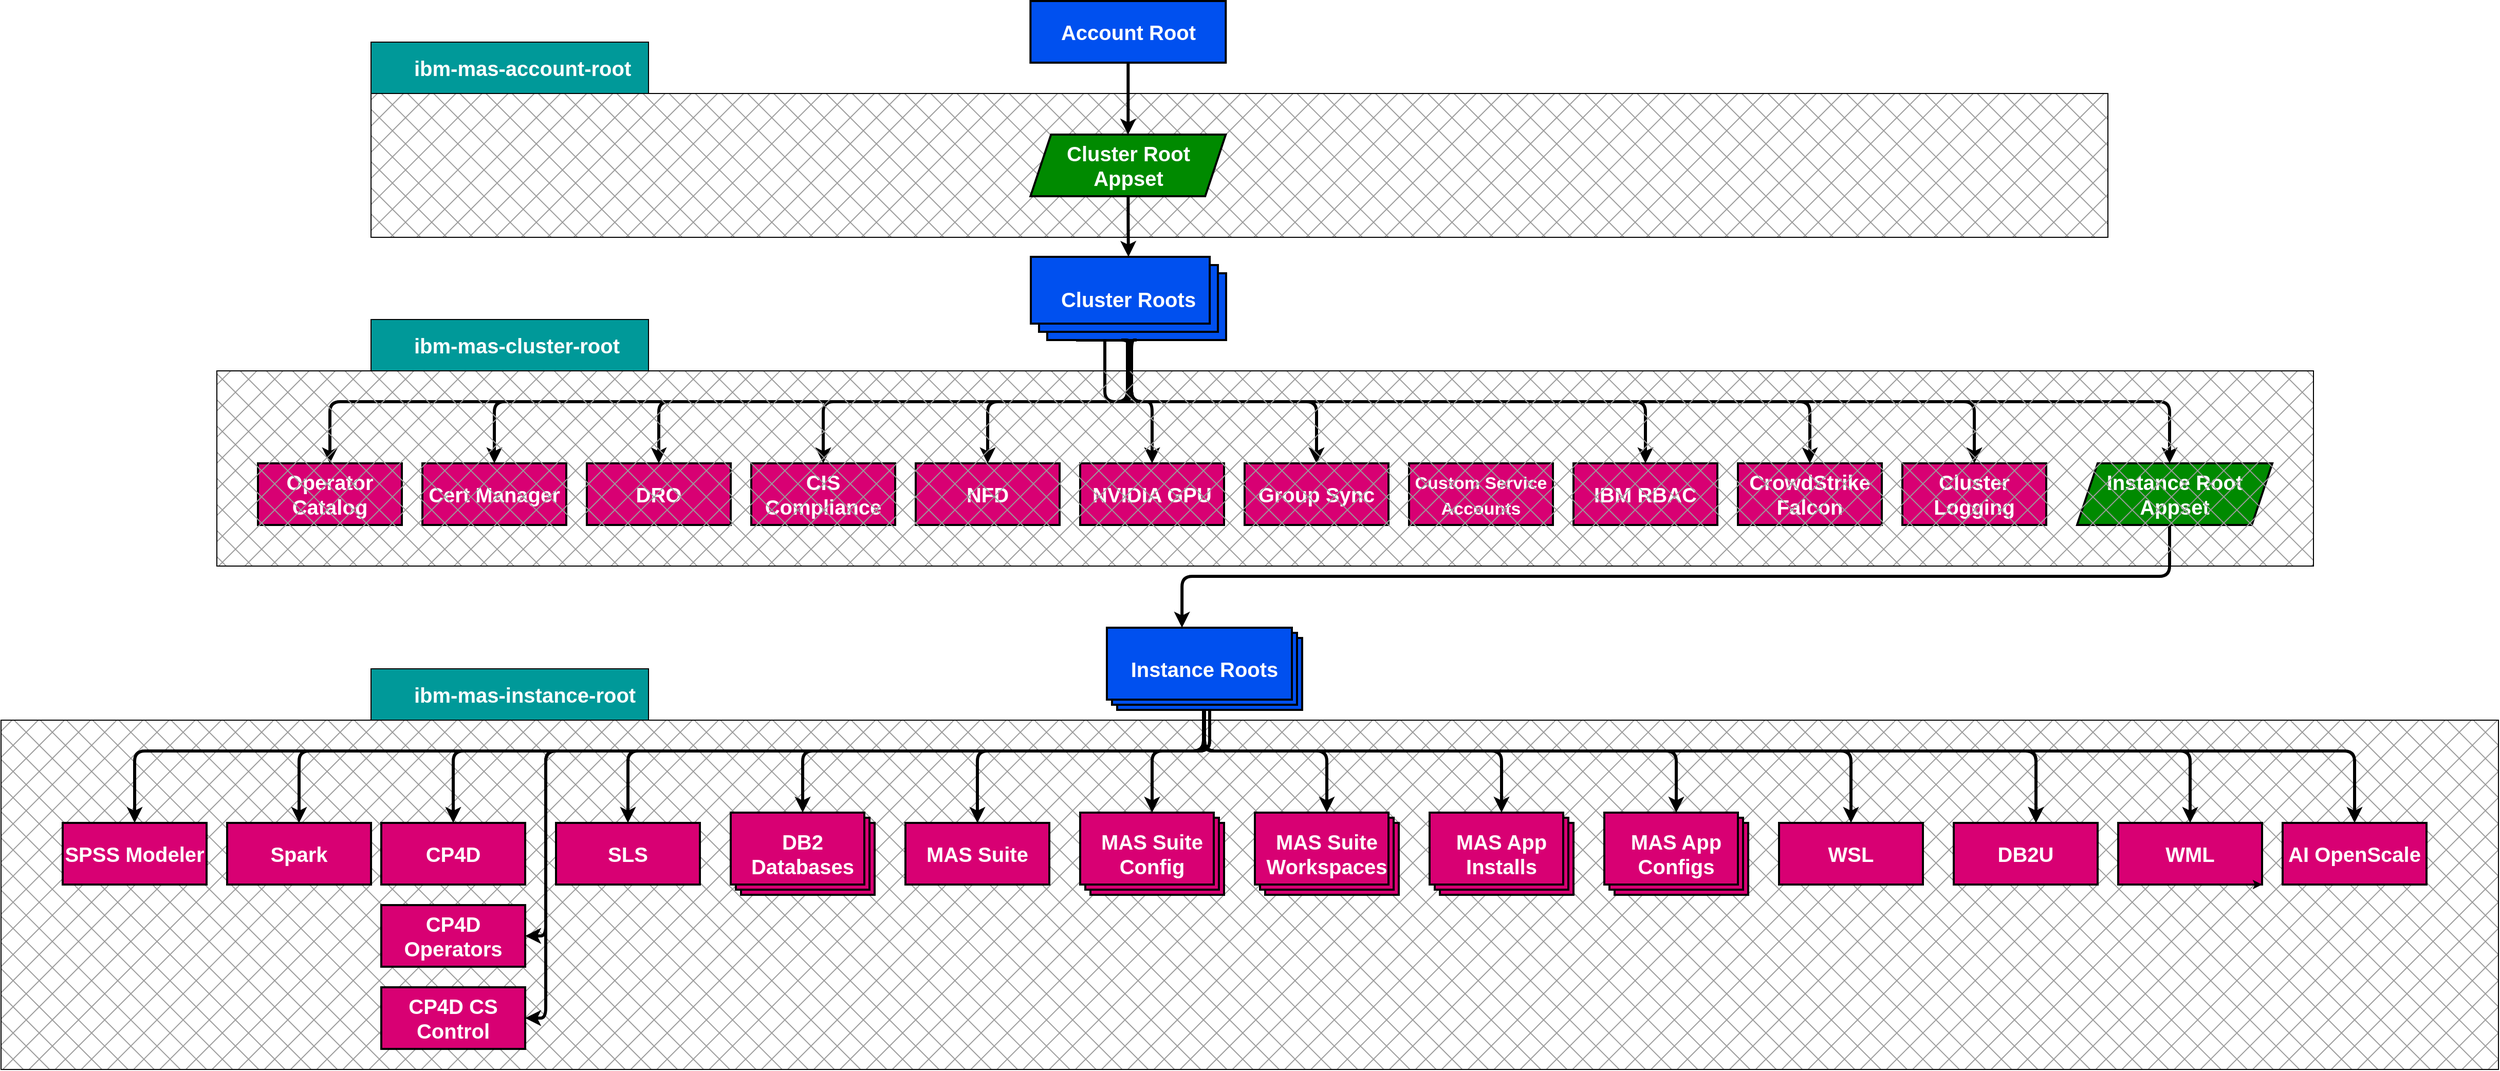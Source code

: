 <mxfile version="23.0.2" type="device">
  <diagram id="ml8bYYsEtUAZJTW_Lftc" name="Page-1">
    <mxGraphModel dx="3845" dy="2135" grid="1" gridSize="10" guides="0" tooltips="1" connect="1" arrows="1" fold="1" page="0" pageScale="1" pageWidth="827" pageHeight="1169" background="#ffffff" math="0" shadow="0">
      <root>
        <mxCell id="0" />
        <mxCell id="1" parent="0" />
        <mxCell id="151" value="" style="rounded=0;whiteSpace=wrap;html=1;strokeColor=#000000;strokeWidth=1;fontSize=20;fillColor=#9C9C9C;fillStyle=cross-hatch;" parent="1" vertex="1">
          <mxGeometry x="-370" y="750" width="2430" height="340" as="geometry" />
        </mxCell>
        <mxCell id="160" value="" style="rounded=0;whiteSpace=wrap;html=1;strokeColor=#000000;strokeWidth=1;fontSize=20;fillColor=#9C9C9C;fillStyle=cross-hatch;" parent="1" vertex="1">
          <mxGeometry x="-10" y="140" width="1690" height="140" as="geometry" />
        </mxCell>
        <mxCell id="117" style="edgeStyle=orthogonalEdgeStyle;html=1;strokeWidth=3;orthogonal=1;strokeColor=#000000;" parent="1" source="2" target="3" edge="1">
          <mxGeometry relative="1" as="geometry" />
        </mxCell>
        <mxCell id="2" value="Account Root" style="rounded=0;whiteSpace=wrap;html=1;fillColor=#0050ef;fontColor=#ffffff;strokeColor=#000000;fontStyle=1;fontSize=20;strokeWidth=2;align=center;spacing=0;" parent="1" vertex="1">
          <mxGeometry x="631.662" y="50" width="190" height="60" as="geometry" />
        </mxCell>
        <mxCell id="116" style="edgeStyle=orthogonalEdgeStyle;html=1;strokeWidth=3;orthogonal=1;strokeColor=#000000;" parent="1" source="3" target="107" edge="1">
          <mxGeometry relative="1" as="geometry" />
        </mxCell>
        <mxCell id="3" value="Cluster Root Appset" style="shape=parallelogram;perimeter=parallelogramPerimeter;whiteSpace=wrap;html=1;fixedSize=1;fillColor=#008a00;fontColor=#ffffff;strokeColor=#000000;fontStyle=1;fontSize=20;strokeWidth=2;align=center;spacing=0;" parent="1" vertex="1">
          <mxGeometry x="631.662" y="180" width="190" height="60" as="geometry" />
        </mxCell>
        <mxCell id="134" style="edgeStyle=orthogonalEdgeStyle;html=1;strokeWidth=3;orthogonal=1;strokeColor=#000000;" parent="1" source="5" edge="1">
          <mxGeometry relative="1" as="geometry">
            <Array as="points">
              <mxPoint x="1740" y="610" />
              <mxPoint x="779" y="610" />
            </Array>
            <mxPoint x="779.067" y="660" as="targetPoint" />
          </mxGeometry>
        </mxCell>
        <mxCell id="5" value="Instance Root Appset" style="shape=parallelogram;perimeter=parallelogramPerimeter;whiteSpace=wrap;html=1;fixedSize=1;fillColor=#008a00;fontColor=#ffffff;strokeColor=#000000;fontStyle=1;fontSize=20;strokeWidth=2;align=center;spacing=0;" parent="1" vertex="1">
          <mxGeometry x="1650" y="500" width="190" height="60" as="geometry" />
        </mxCell>
        <mxCell id="11" value="Operator Catalog" style="rounded=0;whiteSpace=wrap;html=1;fillColor=#d80073;strokeColor=#000000;fontColor=#ffffff;fontStyle=1;fontSize=20;strokeWidth=2;align=center;spacing=0;" parent="1" vertex="1">
          <mxGeometry x="-120" y="500" width="140" height="60" as="geometry" />
        </mxCell>
        <mxCell id="13" value="Cert Manager" style="rounded=0;whiteSpace=wrap;html=1;fillColor=#d80073;strokeColor=#000000;fontColor=#ffffff;fontStyle=1;fontSize=20;strokeWidth=2;align=center;spacing=0;" parent="1" vertex="1">
          <mxGeometry x="40" y="500" width="140" height="60" as="geometry" />
        </mxCell>
        <mxCell id="14" value="DRO" style="rounded=0;whiteSpace=wrap;html=1;fillColor=#d80073;strokeColor=#000000;fontColor=#ffffff;fontStyle=1;fontSize=20;strokeWidth=2;align=center;spacing=0;" parent="1" vertex="1">
          <mxGeometry x="200" y="500" width="140" height="60" as="geometry" />
        </mxCell>
        <mxCell id="15" value="CIS Compliance" style="rounded=0;whiteSpace=wrap;html=1;fillColor=#d80073;strokeColor=#000000;fontColor=#ffffff;fontStyle=1;fontSize=20;strokeWidth=2;align=center;spacing=0;" parent="1" vertex="1">
          <mxGeometry x="360" y="500" width="140" height="60" as="geometry" />
        </mxCell>
        <mxCell id="16" value="NFD" style="rounded=0;whiteSpace=wrap;html=1;fillColor=#d80073;strokeColor=#000000;fontColor=#ffffff;fontStyle=1;fontSize=20;strokeWidth=2;align=center;spacing=0;" parent="1" vertex="1">
          <mxGeometry x="520" y="500" width="140" height="60" as="geometry" />
        </mxCell>
        <mxCell id="17" value="DB2U" style="rounded=0;whiteSpace=wrap;html=1;fillColor=#d80073;strokeColor=#000000;fontColor=#ffffff;fontStyle=1;fontSize=20;strokeWidth=2;align=center;spacing=0;" parent="1" vertex="1">
          <mxGeometry x="1530" y="850" width="140" height="60" as="geometry" />
        </mxCell>
        <mxCell id="26" value="MAS Suite" style="rounded=0;whiteSpace=wrap;html=1;fillColor=#d80073;strokeColor=#000000;fontColor=#ffffff;fontStyle=1;fontSize=20;strokeWidth=2;align=center;spacing=0;" parent="1" vertex="1">
          <mxGeometry x="510" y="850" width="140" height="60" as="geometry" />
        </mxCell>
        <mxCell id="34" value="SLS" style="rounded=0;whiteSpace=wrap;html=1;fillColor=#d80073;strokeColor=#000000;fontColor=#ffffff;fontStyle=1;fontSize=20;strokeWidth=2;align=center;spacing=0;" parent="1" vertex="1">
          <mxGeometry x="170" y="850" width="140" height="60" as="geometry" />
        </mxCell>
        <mxCell id="50" value="CP4D" style="rounded=0;whiteSpace=wrap;html=1;fillColor=#d80073;strokeColor=#000000;fontColor=#ffffff;fontStyle=1;fontSize=20;strokeWidth=2;align=center;spacing=0;" parent="1" vertex="1">
          <mxGeometry y="850" width="140" height="60" as="geometry" />
        </mxCell>
        <mxCell id="118" style="edgeStyle=orthogonalEdgeStyle;html=1;strokeWidth=3;orthogonal=1;strokeColor=#000000;" parent="1" edge="1">
          <mxGeometry relative="1" as="geometry">
            <Array as="points">
              <mxPoint x="730" y="380" />
              <mxPoint x="730" y="440" />
              <mxPoint x="-50" y="440" />
            </Array>
            <mxPoint x="676.0" y="380" as="sourcePoint" />
            <mxPoint x="-50" y="500" as="targetPoint" />
          </mxGeometry>
        </mxCell>
        <mxCell id="119" style="edgeStyle=orthogonalEdgeStyle;html=1;strokeWidth=3;orthogonal=1;strokeColor=#000000;" parent="1" source="107" target="13" edge="1">
          <mxGeometry relative="1" as="geometry">
            <Array as="points">
              <mxPoint x="726" y="440" />
              <mxPoint x="110" y="440" />
            </Array>
          </mxGeometry>
        </mxCell>
        <mxCell id="120" style="edgeStyle=orthogonalEdgeStyle;html=1;strokeWidth=3;orthogonal=1;strokeColor=#000000;" parent="1" source="107" target="14" edge="1">
          <mxGeometry relative="1" as="geometry">
            <Array as="points">
              <mxPoint x="726" y="440" />
              <mxPoint x="270" y="440" />
            </Array>
          </mxGeometry>
        </mxCell>
        <mxCell id="121" style="edgeStyle=orthogonalEdgeStyle;html=1;strokeWidth=3;orthogonal=1;strokeColor=#000000;" parent="1" source="107" target="15" edge="1">
          <mxGeometry relative="1" as="geometry">
            <Array as="points">
              <mxPoint x="727" y="440" />
              <mxPoint x="430" y="440" />
            </Array>
          </mxGeometry>
        </mxCell>
        <mxCell id="122" style="edgeStyle=orthogonalEdgeStyle;html=1;strokeWidth=3;orthogonal=1;strokeColor=#000000;" parent="1" source="107" target="16" edge="1">
          <mxGeometry relative="1" as="geometry">
            <Array as="points">
              <mxPoint x="726" y="440" />
              <mxPoint x="590" y="440" />
            </Array>
          </mxGeometry>
        </mxCell>
        <mxCell id="124" style="edgeStyle=orthogonalEdgeStyle;html=1;strokeWidth=3;orthogonal=1;strokeColor=#000000;" parent="1" target="5" edge="1">
          <mxGeometry relative="1" as="geometry">
            <Array as="points">
              <mxPoint x="704" y="440" />
              <mxPoint x="1740" y="440" />
            </Array>
            <mxPoint x="704" y="379" as="sourcePoint" />
          </mxGeometry>
        </mxCell>
        <mxCell id="107" value="&lt;span style=&quot;color: rgb(255, 255, 255); font-family: Helvetica; font-size: 20px; font-style: normal; font-variant-ligatures: normal; font-variant-caps: normal; letter-spacing: normal; orphans: 2; text-indent: 0px; text-transform: none; widows: 2; word-spacing: 0px; -webkit-text-stroke-width: 0px; text-decoration-thickness: initial; text-decoration-style: initial; text-decoration-color: initial; float: none; display: inline !important;&quot;&gt;Cluster Roots&lt;/span&gt;" style="verticalLabelPosition=middle;verticalAlign=middle;html=1;shape=mxgraph.basic.layered_rect;dx=15.94;outlineConnect=0;fillColor=#0050ef;fontColor=#ffffff;strokeColor=#000000;labelPosition=center;align=center;labelBackgroundColor=none;whiteSpace=wrap;horizontal=1;fontStyle=1;fontSize=20;strokeWidth=2;spacing=0;" parent="1" vertex="1">
          <mxGeometry x="632" y="299" width="190" height="81" as="geometry" />
        </mxCell>
        <mxCell id="136" style="edgeStyle=orthogonalEdgeStyle;html=1;strokeWidth=3;orthogonal=1;strokeColor=#000000;" parent="1" source="125" target="34" edge="1">
          <mxGeometry relative="1" as="geometry">
            <Array as="points">
              <mxPoint x="801" y="780" />
              <mxPoint x="240" y="780" />
            </Array>
          </mxGeometry>
        </mxCell>
        <mxCell id="137" style="edgeStyle=orthogonalEdgeStyle;html=1;strokeWidth=3;orthogonal=1;strokeColor=#000000;" parent="1" source="125" target="129" edge="1">
          <mxGeometry relative="1" as="geometry">
            <Array as="points">
              <mxPoint x="801" y="780" />
              <mxPoint x="410" y="780" />
            </Array>
          </mxGeometry>
        </mxCell>
        <mxCell id="138" style="edgeStyle=orthogonalEdgeStyle;html=1;strokeWidth=3;orthogonal=1;strokeColor=#000000;" parent="1" source="125" target="26" edge="1">
          <mxGeometry relative="1" as="geometry">
            <Array as="points">
              <mxPoint x="801" y="780" />
              <mxPoint x="580" y="780" />
            </Array>
          </mxGeometry>
        </mxCell>
        <mxCell id="139" style="edgeStyle=orthogonalEdgeStyle;html=1;strokeWidth=3;orthogonal=1;strokeColor=#000000;" parent="1" source="125" target="130" edge="1">
          <mxGeometry relative="1" as="geometry">
            <Array as="points">
              <mxPoint x="801" y="780" />
              <mxPoint x="750" y="780" />
            </Array>
          </mxGeometry>
        </mxCell>
        <mxCell id="140" style="edgeStyle=orthogonalEdgeStyle;html=1;strokeWidth=3;orthogonal=1;strokeColor=#000000;" parent="1" source="125" target="131" edge="1">
          <mxGeometry relative="1" as="geometry">
            <Array as="points">
              <mxPoint x="801" y="780" />
              <mxPoint x="920" y="780" />
            </Array>
          </mxGeometry>
        </mxCell>
        <mxCell id="141" style="edgeStyle=orthogonalEdgeStyle;html=1;strokeWidth=3;orthogonal=1;strokeColor=#000000;" parent="1" source="125" target="132" edge="1">
          <mxGeometry relative="1" as="geometry">
            <Array as="points">
              <mxPoint x="801" y="780" />
              <mxPoint x="1090" y="780" />
            </Array>
          </mxGeometry>
        </mxCell>
        <mxCell id="142" style="edgeStyle=orthogonalEdgeStyle;html=1;strokeWidth=3;orthogonal=1;strokeColor=#000000;" parent="1" source="125" target="133" edge="1">
          <mxGeometry relative="1" as="geometry">
            <Array as="points">
              <mxPoint x="801" y="780" />
              <mxPoint x="1260" y="780" />
            </Array>
          </mxGeometry>
        </mxCell>
        <mxCell id="145" style="edgeStyle=orthogonalEdgeStyle;html=1;strokeColor=#000000;strokeWidth=3;fontSize=20;orthogonal=1;" parent="1" source="125" target="143" edge="1">
          <mxGeometry relative="1" as="geometry">
            <Array as="points">
              <mxPoint x="801" y="780" />
              <mxPoint x="1430" y="780" />
            </Array>
          </mxGeometry>
        </mxCell>
        <mxCell id="WCPXIc9LmJP7Mr7B8AD5-185" style="edgeStyle=orthogonalEdgeStyle;rounded=1;orthogonalLoop=1;jettySize=auto;html=1;exitX=0;exitY=0;exitDx=100;exitDy=80;exitPerimeter=0;entryX=1;entryY=0.5;entryDx=0;entryDy=0;strokeWidth=3;curved=0;" parent="1" source="125" target="WCPXIc9LmJP7Mr7B8AD5-183" edge="1">
          <mxGeometry relative="1" as="geometry">
            <Array as="points">
              <mxPoint x="806" y="780" />
              <mxPoint x="160" y="780" />
              <mxPoint x="160" y="960" />
            </Array>
          </mxGeometry>
        </mxCell>
        <mxCell id="WCPXIc9LmJP7Mr7B8AD5-186" style="edgeStyle=orthogonalEdgeStyle;rounded=1;orthogonalLoop=1;jettySize=auto;html=1;exitX=0;exitY=0;exitDx=100;exitDy=80;exitPerimeter=0;entryX=1;entryY=0.5;entryDx=0;entryDy=0;strokeWidth=3;curved=0;" parent="1" source="125" target="WCPXIc9LmJP7Mr7B8AD5-184" edge="1">
          <mxGeometry relative="1" as="geometry">
            <Array as="points">
              <mxPoint x="806" y="780" />
              <mxPoint x="160" y="780" />
              <mxPoint x="160" y="1040" />
            </Array>
          </mxGeometry>
        </mxCell>
        <mxCell id="125" value="Instance Roots" style="verticalLabelPosition=middle;verticalAlign=middle;html=1;shape=mxgraph.basic.layered_rect;dx=10;outlineConnect=0;fillColor=#0050ef;fontColor=#ffffff;strokeColor=#000000;labelPosition=center;align=center;labelBackgroundColor=none;whiteSpace=wrap;horizontal=1;fontStyle=1;fontSize=20;strokeWidth=2;spacing=0;" parent="1" vertex="1">
          <mxGeometry x="706" y="660" width="190" height="80" as="geometry" />
        </mxCell>
        <mxCell id="129" value="DB2 Databases" style="verticalLabelPosition=middle;verticalAlign=middle;html=1;shape=mxgraph.basic.layered_rect;dx=10;outlineConnect=0;fillColor=#d80073;fontColor=#ffffff;strokeColor=#000000;labelPosition=center;align=center;labelBackgroundColor=none;whiteSpace=wrap;horizontal=1;strokeWidth=2;fontStyle=1;fontSize=20;spacing=0;" parent="1" vertex="1">
          <mxGeometry x="340" y="840" width="140" height="80" as="geometry" />
        </mxCell>
        <mxCell id="130" value="MAS Suite Config" style="verticalLabelPosition=middle;verticalAlign=middle;html=1;shape=mxgraph.basic.layered_rect;dx=10;outlineConnect=0;fillColor=#d80073;fontColor=#ffffff;strokeColor=#000000;labelPosition=center;align=center;labelBackgroundColor=none;whiteSpace=wrap;horizontal=1;fontStyle=1;fontSize=20;strokeWidth=2;spacing=0;" parent="1" vertex="1">
          <mxGeometry x="680" y="840" width="140" height="80" as="geometry" />
        </mxCell>
        <mxCell id="131" value="MAS Suite Workspaces" style="verticalLabelPosition=middle;verticalAlign=middle;html=1;shape=mxgraph.basic.layered_rect;dx=10;outlineConnect=0;fillColor=#d80073;fontColor=#ffffff;strokeColor=#000000;labelPosition=center;align=center;labelBackgroundColor=none;whiteSpace=wrap;horizontal=1;fontStyle=1;fontSize=20;strokeWidth=2;spacing=0;" parent="1" vertex="1">
          <mxGeometry x="850" y="840" width="140" height="80" as="geometry" />
        </mxCell>
        <mxCell id="132" value="MAS App Installs" style="verticalLabelPosition=middle;verticalAlign=middle;html=1;shape=mxgraph.basic.layered_rect;dx=10;outlineConnect=0;fillColor=#d80073;fontColor=#ffffff;strokeColor=#000000;labelPosition=center;align=center;labelBackgroundColor=none;whiteSpace=wrap;horizontal=1;fontStyle=1;fontSize=20;strokeWidth=2;spacing=0;" parent="1" vertex="1">
          <mxGeometry x="1020" y="840" width="140" height="80" as="geometry" />
        </mxCell>
        <mxCell id="133" value="MAS App Configs" style="verticalLabelPosition=middle;verticalAlign=middle;html=1;shape=mxgraph.basic.layered_rect;dx=10;outlineConnect=0;fillColor=#d80073;fontColor=#ffffff;strokeColor=#000000;labelPosition=center;align=center;labelBackgroundColor=none;whiteSpace=wrap;horizontal=1;fontStyle=1;fontSize=20;strokeWidth=2;spacing=0;" parent="1" vertex="1">
          <mxGeometry x="1190" y="840" width="140" height="80" as="geometry" />
        </mxCell>
        <mxCell id="143" value="WSL" style="rounded=0;whiteSpace=wrap;html=1;fillColor=#d80073;strokeColor=#000000;fontColor=#ffffff;fontStyle=1;fontSize=20;strokeWidth=2;align=center;spacing=0;" parent="1" vertex="1">
          <mxGeometry x="1360" y="850" width="140" height="60" as="geometry" />
        </mxCell>
        <mxCell id="152" value="" style="edgeStyle=orthogonalEdgeStyle;html=1;strokeWidth=3;orthogonal=1;strokeColor=#000000;endArrow=none;" parent="1" source="125" target="151" edge="1">
          <mxGeometry relative="1" as="geometry">
            <Array as="points">
              <mxPoint x="801" y="780" />
            </Array>
            <mxPoint x="801.048" y="740" as="sourcePoint" />
            <mxPoint x="70" y="850" as="targetPoint" />
          </mxGeometry>
        </mxCell>
        <mxCell id="162" value="&lt;font style=&quot;font-size: 20px;&quot;&gt;ibm-mas-account-root&lt;/font&gt;" style="rounded=0;whiteSpace=wrap;html=1;fillColor=#009999;strokeColor=#000000;fontSize=36;fontColor=#ffffff;strokeWidth=1;fontStyle=1;spacingLeft=42;align=left;spacing=0;verticalAlign=middle;spacingTop=-11;fillStyle=solid;" parent="1" vertex="1">
          <mxGeometry x="-10" y="90" width="270" height="50" as="geometry" />
        </mxCell>
        <mxCell id="163" value="" style="shape=image;verticalLabelPosition=bottom;labelBackgroundColor=default;verticalAlign=top;aspect=fixed;imageAspect=0;image=https://helm.sh/img/helm.svg;" parent="1" vertex="1">
          <mxGeometry y="100" width="25.99" height="30" as="geometry" />
        </mxCell>
        <mxCell id="148" value="&lt;font style=&quot;font-size: 20px;&quot;&gt;ibm-mas-cluster-root&lt;/font&gt;" style="rounded=0;whiteSpace=wrap;html=1;fillColor=#009999;strokeColor=#000000;fontSize=36;fontColor=#ffffff;strokeWidth=1;fontStyle=1;spacingLeft=42;align=left;spacing=0;verticalAlign=middle;spacingTop=-11;fillStyle=solid;" parent="1" vertex="1">
          <mxGeometry x="-10" y="360" width="270" height="50" as="geometry" />
        </mxCell>
        <mxCell id="149" value="" style="shape=image;verticalLabelPosition=bottom;labelBackgroundColor=default;verticalAlign=top;aspect=fixed;imageAspect=0;image=https://helm.sh/img/helm.svg;" parent="1" vertex="1">
          <mxGeometry y="370" width="25.99" height="30" as="geometry" />
        </mxCell>
        <mxCell id="158" value="&lt;font style=&quot;font-size: 20px;&quot;&gt;ibm-mas-instance-root&lt;/font&gt;" style="rounded=0;whiteSpace=wrap;html=1;fillColor=#009999;strokeColor=#000000;fontSize=36;fontColor=#ffffff;strokeWidth=1;fontStyle=1;spacingLeft=42;align=left;spacing=0;verticalAlign=middle;spacingTop=-11;fillStyle=solid;" parent="1" vertex="1">
          <mxGeometry x="-10" y="700" width="270" height="50" as="geometry" />
        </mxCell>
        <mxCell id="159" value="" style="shape=image;verticalLabelPosition=bottom;labelBackgroundColor=default;verticalAlign=top;aspect=fixed;imageAspect=0;image=https://helm.sh/img/helm.svg;" parent="1" vertex="1">
          <mxGeometry y="710" width="25.99" height="30" as="geometry" />
        </mxCell>
        <mxCell id="165" style="edgeStyle=orthogonalEdgeStyle;html=1;strokeColor=#000000;strokeWidth=3;fontSize=20;orthogonal=1;" parent="1" source="125" target="17" edge="1">
          <mxGeometry relative="1" as="geometry">
            <Array as="points">
              <mxPoint x="800" y="780" />
              <mxPoint x="1610" y="780" />
            </Array>
            <mxPoint x="811" y="750" as="sourcePoint" />
            <mxPoint x="1440" y="860" as="targetPoint" />
          </mxGeometry>
        </mxCell>
        <mxCell id="166" style="edgeStyle=orthogonalEdgeStyle;html=1;strokeWidth=3;orthogonal=1;strokeColor=#000000;" parent="1" source="125" target="50" edge="1">
          <mxGeometry relative="1" as="geometry">
            <Array as="points">
              <mxPoint x="800" y="780" />
              <mxPoint x="70" y="780" />
            </Array>
            <mxPoint x="811" y="750" as="sourcePoint" />
            <mxPoint x="590" y="860" as="targetPoint" />
          </mxGeometry>
        </mxCell>
        <mxCell id="170" value="WML" style="rounded=0;whiteSpace=wrap;html=1;fillColor=#d80073;strokeColor=#000000;fontColor=#ffffff;fontStyle=1;fontSize=20;strokeWidth=2;align=center;spacing=0;" parent="1" vertex="1">
          <mxGeometry x="1690" y="850" width="140" height="60" as="geometry" />
        </mxCell>
        <mxCell id="171" value="AI OpenScale" style="rounded=0;whiteSpace=wrap;html=1;fillColor=#d80073;strokeColor=#000000;fontColor=#ffffff;fontStyle=1;fontSize=20;strokeWidth=2;align=center;spacing=0;" parent="1" vertex="1">
          <mxGeometry x="1850" y="850" width="140" height="60" as="geometry" />
        </mxCell>
        <mxCell id="174" style="edgeStyle=orthogonalEdgeStyle;html=1;strokeColor=#000000;strokeWidth=3;fontSize=20;orthogonal=1;" parent="1" edge="1">
          <mxGeometry relative="1" as="geometry">
            <Array as="points">
              <mxPoint x="800" y="780" />
              <mxPoint x="1610" y="780" />
            </Array>
            <mxPoint x="800" y="740" as="sourcePoint" />
            <mxPoint x="1610" y="850" as="targetPoint" />
          </mxGeometry>
        </mxCell>
        <mxCell id="175" style="edgeStyle=orthogonalEdgeStyle;html=1;strokeColor=#000000;strokeWidth=3;fontSize=20;orthogonal=1;" parent="1" edge="1">
          <mxGeometry relative="1" as="geometry">
            <Array as="points">
              <mxPoint x="800" y="740" />
              <mxPoint x="800" y="780" />
              <mxPoint x="1760" y="780" />
            </Array>
            <mxPoint x="800" y="760" as="sourcePoint" />
            <mxPoint x="1760" y="850" as="targetPoint" />
          </mxGeometry>
        </mxCell>
        <mxCell id="176" style="edgeStyle=none;html=1;exitX=0.5;exitY=1;exitDx=0;exitDy=0;entryX=1;entryY=1;entryDx=0;entryDy=0;" parent="1" source="170" target="170" edge="1">
          <mxGeometry relative="1" as="geometry" />
        </mxCell>
        <mxCell id="177" style="edgeStyle=orthogonalEdgeStyle;html=1;strokeColor=#000000;strokeWidth=3;fontSize=20;orthogonal=1;" parent="1" edge="1">
          <mxGeometry relative="1" as="geometry">
            <Array as="points">
              <mxPoint x="800" y="780" />
              <mxPoint x="1920" y="780" />
            </Array>
            <mxPoint x="800" y="740" as="sourcePoint" />
            <mxPoint x="1920" y="850" as="targetPoint" />
          </mxGeometry>
        </mxCell>
        <mxCell id="178" value="Spark" style="rounded=0;whiteSpace=wrap;html=1;fillColor=#d80073;strokeColor=#000000;fontColor=#ffffff;fontStyle=1;fontSize=20;strokeWidth=2;align=center;spacing=0;" parent="1" vertex="1">
          <mxGeometry x="-150" y="850" width="140" height="60" as="geometry" />
        </mxCell>
        <mxCell id="179" value="SPSS Modeler" style="rounded=0;whiteSpace=wrap;html=1;fillColor=#d80073;strokeColor=#000000;fontColor=#ffffff;fontStyle=1;fontSize=20;strokeWidth=2;align=center;spacing=0;" parent="1" vertex="1">
          <mxGeometry x="-310" y="850" width="140" height="60" as="geometry" />
        </mxCell>
        <mxCell id="180" style="edgeStyle=orthogonalEdgeStyle;html=1;strokeWidth=3;orthogonal=1;strokeColor=#000000;" parent="1" edge="1">
          <mxGeometry relative="1" as="geometry">
            <Array as="points">
              <mxPoint x="800" y="740" />
              <mxPoint x="800" y="780" />
              <mxPoint x="-240" y="780" />
            </Array>
            <mxPoint x="800" y="740" as="sourcePoint" />
            <mxPoint x="-240" y="850" as="targetPoint" />
          </mxGeometry>
        </mxCell>
        <mxCell id="181" style="edgeStyle=orthogonalEdgeStyle;html=1;strokeWidth=3;orthogonal=1;strokeColor=#000000;" parent="1" edge="1">
          <mxGeometry relative="1" as="geometry">
            <Array as="points">
              <mxPoint x="800" y="740" />
              <mxPoint x="800" y="780" />
              <mxPoint x="-80" y="780" />
            </Array>
            <mxPoint x="800" y="750" as="sourcePoint" />
            <mxPoint x="-80" y="850" as="targetPoint" />
          </mxGeometry>
        </mxCell>
        <mxCell id="WCPXIc9LmJP7Mr7B8AD5-181" value="NVIDIA GPU" style="rounded=0;whiteSpace=wrap;html=1;fillColor=#d80073;strokeColor=#000000;fontColor=#ffffff;fontStyle=1;fontSize=20;strokeWidth=2;align=center;spacing=0;" parent="1" vertex="1">
          <mxGeometry x="680" y="500" width="140" height="60" as="geometry" />
        </mxCell>
        <mxCell id="WCPXIc9LmJP7Mr7B8AD5-183" value="CP4D Operators" style="rounded=0;whiteSpace=wrap;html=1;fillColor=#d80073;strokeColor=#000000;fontColor=#ffffff;fontStyle=1;fontSize=20;strokeWidth=2;align=center;spacing=0;" parent="1" vertex="1">
          <mxGeometry y="930" width="140" height="60" as="geometry" />
        </mxCell>
        <mxCell id="WCPXIc9LmJP7Mr7B8AD5-184" value="CP4D CS Control" style="rounded=0;whiteSpace=wrap;html=1;fillColor=#d80073;strokeColor=#000000;fontColor=#ffffff;fontStyle=1;fontSize=20;strokeWidth=2;align=center;spacing=0;" parent="1" vertex="1">
          <mxGeometry y="1010" width="140" height="60" as="geometry" />
        </mxCell>
        <mxCell id="2ge-qGCwmwGJbEV4CsZ1-181" value="&lt;font style=&quot;font-size: 17px;&quot;&gt;Custom Service Accounts&lt;/font&gt;" style="rounded=0;whiteSpace=wrap;html=1;fillColor=#d80073;strokeColor=#000000;fontColor=#ffffff;fontStyle=1;fontSize=20;strokeWidth=2;align=center;spacing=0;" parent="1" vertex="1">
          <mxGeometry x="1000" y="500" width="140" height="60" as="geometry" />
        </mxCell>
        <mxCell id="Oq5OPkyUyvFc9IJOZWid-187" value="Group Sync" style="rounded=0;whiteSpace=wrap;html=1;fillColor=#d80073;strokeColor=#000000;fontColor=#ffffff;fontStyle=1;fontSize=20;strokeWidth=2;align=center;spacing=0;" parent="1" vertex="1">
          <mxGeometry x="840" y="500" width="140" height="60" as="geometry" />
        </mxCell>
        <mxCell id="Oq5OPkyUyvFc9IJOZWid-188" value="IBM RBAC" style="rounded=0;whiteSpace=wrap;html=1;fillColor=#d80073;strokeColor=#000000;fontColor=#ffffff;fontStyle=1;fontSize=20;strokeWidth=2;align=center;spacing=0;" parent="1" vertex="1">
          <mxGeometry x="1160" y="500" width="140" height="60" as="geometry" />
        </mxCell>
        <mxCell id="XvPbVhUA4EUWTuD7yNFU-181" value="CrowdStrike Falcon" style="rounded=0;whiteSpace=wrap;html=1;fillColor=#d80073;strokeColor=#000000;fontColor=#ffffff;fontStyle=1;fontSize=20;strokeWidth=2;align=center;spacing=0;" parent="1" vertex="1">
          <mxGeometry x="1320" y="500" width="140" height="60" as="geometry" />
        </mxCell>
        <mxCell id="XvPbVhUA4EUWTuD7yNFU-182" value="Cluster Logging" style="rounded=0;whiteSpace=wrap;html=1;fillColor=#d80073;strokeColor=#000000;fontColor=#ffffff;fontStyle=1;fontSize=20;strokeWidth=2;align=center;spacing=0;" parent="1" vertex="1">
          <mxGeometry x="1480" y="500" width="140" height="60" as="geometry" />
        </mxCell>
        <mxCell id="XvPbVhUA4EUWTuD7yNFU-185" style="edgeStyle=orthogonalEdgeStyle;html=1;strokeWidth=3;orthogonal=1;strokeColor=#000000;" parent="1" edge="1">
          <mxGeometry relative="1" as="geometry">
            <Array as="points">
              <mxPoint x="730" y="380" />
              <mxPoint x="730" y="440" />
              <mxPoint x="750" y="440" />
            </Array>
            <mxPoint x="730" y="390" as="sourcePoint" />
            <mxPoint x="750" y="500" as="targetPoint" />
          </mxGeometry>
        </mxCell>
        <mxCell id="XvPbVhUA4EUWTuD7yNFU-187" style="edgeStyle=orthogonalEdgeStyle;html=1;strokeWidth=3;orthogonal=1;strokeColor=#000000;" parent="1" edge="1">
          <mxGeometry relative="1" as="geometry">
            <Array as="points">
              <mxPoint x="730" y="380" />
              <mxPoint x="730" y="440" />
              <mxPoint x="1230" y="440" />
            </Array>
            <mxPoint x="720" y="380" as="sourcePoint" />
            <mxPoint x="1230" y="500" as="targetPoint" />
          </mxGeometry>
        </mxCell>
        <mxCell id="XvPbVhUA4EUWTuD7yNFU-189" style="edgeStyle=orthogonalEdgeStyle;html=1;strokeWidth=3;orthogonal=1;strokeColor=#000000;" parent="1" edge="1">
          <mxGeometry relative="1" as="geometry">
            <Array as="points">
              <mxPoint x="730" y="380" />
              <mxPoint x="730" y="440" />
              <mxPoint x="910" y="440" />
            </Array>
            <mxPoint x="730" y="380" as="sourcePoint" />
            <mxPoint x="910" y="500" as="targetPoint" />
          </mxGeometry>
        </mxCell>
        <mxCell id="XvPbVhUA4EUWTuD7yNFU-190" style="edgeStyle=orthogonalEdgeStyle;html=1;strokeWidth=3;orthogonal=1;strokeColor=#000000;" parent="1" edge="1">
          <mxGeometry relative="1" as="geometry">
            <Array as="points">
              <mxPoint x="730" y="380" />
              <mxPoint x="730" y="440" />
              <mxPoint x="1390" y="440" />
            </Array>
            <mxPoint x="730" y="380" as="sourcePoint" />
            <mxPoint x="1390" y="500" as="targetPoint" />
          </mxGeometry>
        </mxCell>
        <mxCell id="XvPbVhUA4EUWTuD7yNFU-191" style="edgeStyle=orthogonalEdgeStyle;html=1;strokeWidth=3;orthogonal=1;strokeColor=#000000;exitX=0;exitY=0;exitDx=102.97;exitDy=81;exitPerimeter=0;" parent="1" source="107" edge="1">
          <mxGeometry relative="1" as="geometry">
            <Array as="points">
              <mxPoint x="730" y="380" />
              <mxPoint x="730" y="440" />
              <mxPoint x="1550" y="440" />
            </Array>
            <mxPoint x="890" y="380" as="sourcePoint" />
            <mxPoint x="1550" y="500" as="targetPoint" />
          </mxGeometry>
        </mxCell>
        <mxCell id="146" value="" style="rounded=0;whiteSpace=wrap;html=1;strokeColor=#000000;strokeWidth=1;fontSize=20;fillColor=#9C9C9C;fillStyle=cross-hatch;" parent="1" vertex="1">
          <mxGeometry x="-160" y="410" width="2040" height="190" as="geometry" />
        </mxCell>
      </root>
    </mxGraphModel>
  </diagram>
</mxfile>

